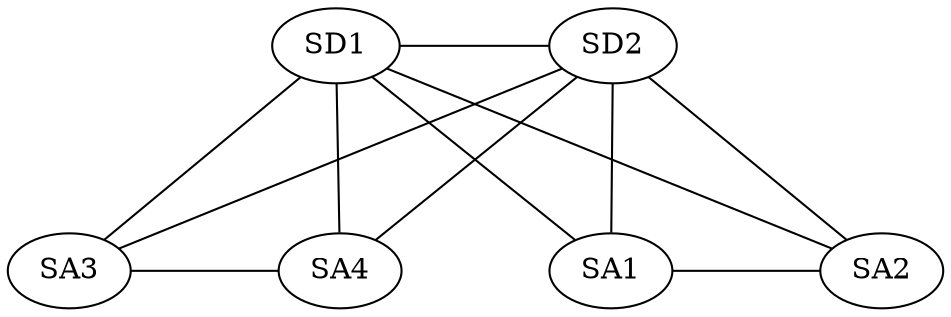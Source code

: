 graph G {
  ranksep = 1.0
  nodesep = 1.0
  SD1
  SD2
  SA1
  SA2
  SA3
  SA4
  SD1 -- SD2
  SA1 -- SA2
  SD1 -- SA1
  SD2 -- SA2
  SD1 -- SA2
  SD2 -- SA1
# Comment
  SA3 -- SA4
  SD1 -- SA3
  SD2 -- SA4
  SD1 -- SA4
  SD2 -- SA3
  { rank = same; SD1 SD2 }
  { rank = same; SA1 SA2 SA3 SA4 }
}
